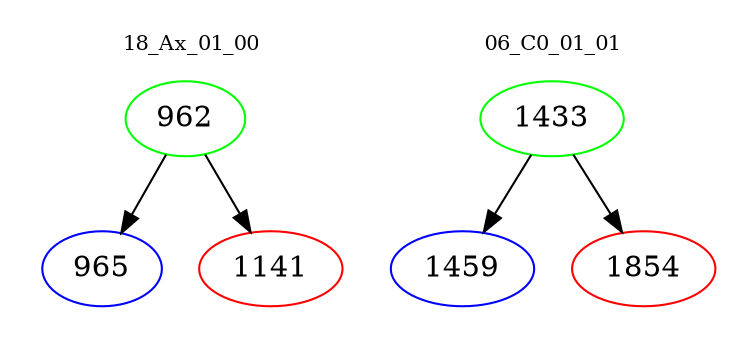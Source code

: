 digraph{
subgraph cluster_0 {
color = white
label = "18_Ax_01_00";
fontsize=10;
T0_962 [label="962", color="green"]
T0_962 -> T0_965 [color="black"]
T0_965 [label="965", color="blue"]
T0_962 -> T0_1141 [color="black"]
T0_1141 [label="1141", color="red"]
}
subgraph cluster_1 {
color = white
label = "06_C0_01_01";
fontsize=10;
T1_1433 [label="1433", color="green"]
T1_1433 -> T1_1459 [color="black"]
T1_1459 [label="1459", color="blue"]
T1_1433 -> T1_1854 [color="black"]
T1_1854 [label="1854", color="red"]
}
}
